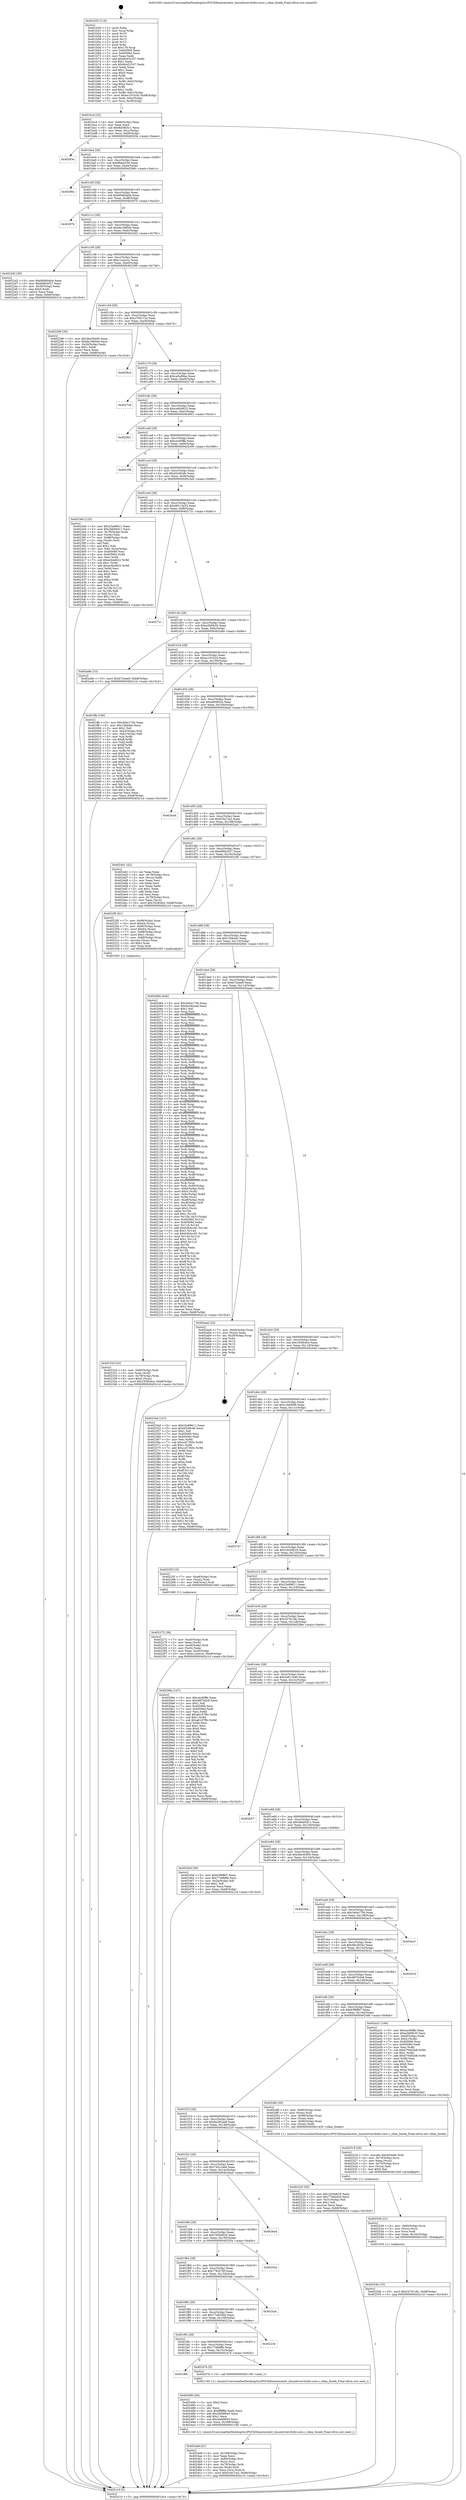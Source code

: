 digraph "0x401b50" {
  label = "0x401b50 (/mnt/c/Users/mathe/Desktop/tcc/POCII/binaries/extr_linuxdriversfsifsi-core.c_cfam_llseek_Final-ollvm.out::main(0))"
  labelloc = "t"
  node[shape=record]

  Entry [label="",width=0.3,height=0.3,shape=circle,fillcolor=black,style=filled]
  "0x401bc4" [label="{
     0x401bc4 [32]\l
     | [instrs]\l
     &nbsp;&nbsp;0x401bc4 \<+6\>: mov -0xb8(%rbp),%eax\l
     &nbsp;&nbsp;0x401bca \<+2\>: mov %eax,%ecx\l
     &nbsp;&nbsp;0x401bcc \<+6\>: sub $0x8d38b5c1,%ecx\l
     &nbsp;&nbsp;0x401bd2 \<+6\>: mov %eax,-0xcc(%rbp)\l
     &nbsp;&nbsp;0x401bd8 \<+6\>: mov %ecx,-0xd0(%rbp)\l
     &nbsp;&nbsp;0x401bde \<+6\>: je 000000000040263e \<main+0xaee\>\l
  }"]
  "0x40263e" [label="{
     0x40263e\l
  }", style=dashed]
  "0x401be4" [label="{
     0x401be4 [28]\l
     | [instrs]\l
     &nbsp;&nbsp;0x401be4 \<+5\>: jmp 0000000000401be9 \<main+0x99\>\l
     &nbsp;&nbsp;0x401be9 \<+6\>: mov -0xcc(%rbp),%eax\l
     &nbsp;&nbsp;0x401bef \<+5\>: sub $0x8faba53d,%eax\l
     &nbsp;&nbsp;0x401bf4 \<+6\>: mov %eax,-0xd4(%rbp)\l
     &nbsp;&nbsp;0x401bfa \<+6\>: je 000000000040296c \<main+0xe1c\>\l
  }"]
  Exit [label="",width=0.3,height=0.3,shape=circle,fillcolor=black,style=filled,peripheries=2]
  "0x40296c" [label="{
     0x40296c\l
  }", style=dashed]
  "0x401c00" [label="{
     0x401c00 [28]\l
     | [instrs]\l
     &nbsp;&nbsp;0x401c00 \<+5\>: jmp 0000000000401c05 \<main+0xb5\>\l
     &nbsp;&nbsp;0x401c05 \<+6\>: mov -0xcc(%rbp),%eax\l
     &nbsp;&nbsp;0x401c0b \<+5\>: sub $0x90060a0e,%eax\l
     &nbsp;&nbsp;0x401c10 \<+6\>: mov %eax,-0xd8(%rbp)\l
     &nbsp;&nbsp;0x401c16 \<+6\>: je 000000000040297b \<main+0xe2b\>\l
  }"]
  "0x40254b" [label="{
     0x40254b [15]\l
     | [instrs]\l
     &nbsp;&nbsp;0x40254b \<+10\>: movl $0x34761c8c,-0xb8(%rbp)\l
     &nbsp;&nbsp;0x402555 \<+5\>: jmp 0000000000402c1d \<main+0x10cd\>\l
  }"]
  "0x40297b" [label="{
     0x40297b\l
  }", style=dashed]
  "0x401c1c" [label="{
     0x401c1c [28]\l
     | [instrs]\l
     &nbsp;&nbsp;0x401c1c \<+5\>: jmp 0000000000401c21 \<main+0xd1\>\l
     &nbsp;&nbsp;0x401c21 \<+6\>: mov -0xcc(%rbp),%eax\l
     &nbsp;&nbsp;0x401c27 \<+5\>: sub $0x9a1990d4,%eax\l
     &nbsp;&nbsp;0x401c2c \<+6\>: mov %eax,-0xdc(%rbp)\l
     &nbsp;&nbsp;0x401c32 \<+6\>: je 00000000004022d2 \<main+0x782\>\l
  }"]
  "0x402536" [label="{
     0x402536 [21]\l
     | [instrs]\l
     &nbsp;&nbsp;0x402536 \<+4\>: mov -0x80(%rbp),%rcx\l
     &nbsp;&nbsp;0x40253a \<+3\>: mov (%rcx),%rcx\l
     &nbsp;&nbsp;0x40253d \<+3\>: mov %rcx,%rdi\l
     &nbsp;&nbsp;0x402540 \<+6\>: mov %eax,-0x16c(%rbp)\l
     &nbsp;&nbsp;0x402546 \<+5\>: call 0000000000401030 \<free@plt\>\l
     | [calls]\l
     &nbsp;&nbsp;0x401030 \{1\} (unknown)\l
  }"]
  "0x4022d2" [label="{
     0x4022d2 [30]\l
     | [instrs]\l
     &nbsp;&nbsp;0x4022d2 \<+5\>: mov $0x90060a0e,%eax\l
     &nbsp;&nbsp;0x4022d7 \<+5\>: mov $0xfd9b2027,%ecx\l
     &nbsp;&nbsp;0x4022dc \<+3\>: mov -0x30(%rbp),%edx\l
     &nbsp;&nbsp;0x4022df \<+3\>: cmp $0x0,%edx\l
     &nbsp;&nbsp;0x4022e2 \<+3\>: cmove %ecx,%eax\l
     &nbsp;&nbsp;0x4022e5 \<+6\>: mov %eax,-0xb8(%rbp)\l
     &nbsp;&nbsp;0x4022eb \<+5\>: jmp 0000000000402c1d \<main+0x10cd\>\l
  }"]
  "0x401c38" [label="{
     0x401c38 [28]\l
     | [instrs]\l
     &nbsp;&nbsp;0x401c38 \<+5\>: jmp 0000000000401c3d \<main+0xed\>\l
     &nbsp;&nbsp;0x401c3d \<+6\>: mov -0xcc(%rbp),%eax\l
     &nbsp;&nbsp;0x401c43 \<+5\>: sub $0xc1a2eccc,%eax\l
     &nbsp;&nbsp;0x401c48 \<+6\>: mov %eax,-0xe0(%rbp)\l
     &nbsp;&nbsp;0x401c4e \<+6\>: je 0000000000402296 \<main+0x746\>\l
  }"]
  "0x402519" [label="{
     0x402519 [29]\l
     | [instrs]\l
     &nbsp;&nbsp;0x402519 \<+10\>: movabs $0x4030d6,%rdi\l
     &nbsp;&nbsp;0x402523 \<+4\>: mov -0x70(%rbp),%rcx\l
     &nbsp;&nbsp;0x402527 \<+2\>: mov %eax,(%rcx)\l
     &nbsp;&nbsp;0x402529 \<+4\>: mov -0x70(%rbp),%rcx\l
     &nbsp;&nbsp;0x40252d \<+2\>: mov (%rcx),%esi\l
     &nbsp;&nbsp;0x40252f \<+2\>: mov $0x0,%al\l
     &nbsp;&nbsp;0x402531 \<+5\>: call 0000000000401040 \<printf@plt\>\l
     | [calls]\l
     &nbsp;&nbsp;0x401040 \{1\} (unknown)\l
  }"]
  "0x402296" [label="{
     0x402296 [30]\l
     | [instrs]\l
     &nbsp;&nbsp;0x402296 \<+5\>: mov $0x3be30400,%eax\l
     &nbsp;&nbsp;0x40229b \<+5\>: mov $0x9a1990d4,%ecx\l
     &nbsp;&nbsp;0x4022a0 \<+3\>: mov -0x30(%rbp),%edx\l
     &nbsp;&nbsp;0x4022a3 \<+3\>: cmp $0x1,%edx\l
     &nbsp;&nbsp;0x4022a6 \<+3\>: cmovl %ecx,%eax\l
     &nbsp;&nbsp;0x4022a9 \<+6\>: mov %eax,-0xb8(%rbp)\l
     &nbsp;&nbsp;0x4022af \<+5\>: jmp 0000000000402c1d \<main+0x10cd\>\l
  }"]
  "0x401c54" [label="{
     0x401c54 [28]\l
     | [instrs]\l
     &nbsp;&nbsp;0x401c54 \<+5\>: jmp 0000000000401c59 \<main+0x109\>\l
     &nbsp;&nbsp;0x401c59 \<+6\>: mov -0xcc(%rbp),%eax\l
     &nbsp;&nbsp;0x401c5f \<+5\>: sub $0xc700112e,%eax\l
     &nbsp;&nbsp;0x401c64 \<+6\>: mov %eax,-0xe4(%rbp)\l
     &nbsp;&nbsp;0x401c6a \<+6\>: je 00000000004026cb \<main+0xb7b\>\l
  }"]
  "0x4024a8" [label="{
     0x4024a8 [41]\l
     | [instrs]\l
     &nbsp;&nbsp;0x4024a8 \<+6\>: mov -0x168(%rbp),%ecx\l
     &nbsp;&nbsp;0x4024ae \<+3\>: imul %eax,%ecx\l
     &nbsp;&nbsp;0x4024b1 \<+4\>: mov -0x80(%rbp),%rsi\l
     &nbsp;&nbsp;0x4024b5 \<+3\>: mov (%rsi),%rsi\l
     &nbsp;&nbsp;0x4024b8 \<+4\>: mov -0x78(%rbp),%rdi\l
     &nbsp;&nbsp;0x4024bc \<+3\>: movslq (%rdi),%rdi\l
     &nbsp;&nbsp;0x4024bf \<+3\>: mov %ecx,(%rsi,%rdi,4)\l
     &nbsp;&nbsp;0x4024c2 \<+10\>: movl $0xf16a7ca3,-0xb8(%rbp)\l
     &nbsp;&nbsp;0x4024cc \<+5\>: jmp 0000000000402c1d \<main+0x10cd\>\l
  }"]
  "0x4026cb" [label="{
     0x4026cb\l
  }", style=dashed]
  "0x401c70" [label="{
     0x401c70 [28]\l
     | [instrs]\l
     &nbsp;&nbsp;0x401c70 \<+5\>: jmp 0000000000401c75 \<main+0x125\>\l
     &nbsp;&nbsp;0x401c75 \<+6\>: mov -0xcc(%rbp),%eax\l
     &nbsp;&nbsp;0x401c7b \<+5\>: sub $0xca5a89ea,%eax\l
     &nbsp;&nbsp;0x401c80 \<+6\>: mov %eax,-0xe8(%rbp)\l
     &nbsp;&nbsp;0x401c86 \<+6\>: je 00000000004027c8 \<main+0xc78\>\l
  }"]
  "0x402480" [label="{
     0x402480 [40]\l
     | [instrs]\l
     &nbsp;&nbsp;0x402480 \<+5\>: mov $0x2,%ecx\l
     &nbsp;&nbsp;0x402485 \<+1\>: cltd\l
     &nbsp;&nbsp;0x402486 \<+2\>: idiv %ecx\l
     &nbsp;&nbsp;0x402488 \<+6\>: imul $0xfffffffe,%edx,%ecx\l
     &nbsp;&nbsp;0x40248e \<+6\>: add $0x2b66f645,%ecx\l
     &nbsp;&nbsp;0x402494 \<+3\>: add $0x1,%ecx\l
     &nbsp;&nbsp;0x402497 \<+6\>: sub $0x2b66f645,%ecx\l
     &nbsp;&nbsp;0x40249d \<+6\>: mov %ecx,-0x168(%rbp)\l
     &nbsp;&nbsp;0x4024a3 \<+5\>: call 0000000000401160 \<next_i\>\l
     | [calls]\l
     &nbsp;&nbsp;0x401160 \{1\} (/mnt/c/Users/mathe/Desktop/tcc/POCII/binaries/extr_linuxdriversfsifsi-core.c_cfam_llseek_Final-ollvm.out::next_i)\l
  }"]
  "0x4027c8" [label="{
     0x4027c8\l
  }", style=dashed]
  "0x401c8c" [label="{
     0x401c8c [28]\l
     | [instrs]\l
     &nbsp;&nbsp;0x401c8c \<+5\>: jmp 0000000000401c91 \<main+0x141\>\l
     &nbsp;&nbsp;0x401c91 \<+6\>: mov -0xcc(%rbp),%eax\l
     &nbsp;&nbsp;0x401c97 \<+5\>: sub $0xce604b22,%eax\l
     &nbsp;&nbsp;0x401c9c \<+6\>: mov %eax,-0xec(%rbp)\l
     &nbsp;&nbsp;0x401ca2 \<+6\>: je 0000000000402801 \<main+0xcb1\>\l
  }"]
  "0x401fb8" [label="{
     0x401fb8\l
  }", style=dashed]
  "0x402801" [label="{
     0x402801\l
  }", style=dashed]
  "0x401ca8" [label="{
     0x401ca8 [28]\l
     | [instrs]\l
     &nbsp;&nbsp;0x401ca8 \<+5\>: jmp 0000000000401cad \<main+0x15d\>\l
     &nbsp;&nbsp;0x401cad \<+6\>: mov -0xcc(%rbp),%eax\l
     &nbsp;&nbsp;0x401cb3 \<+5\>: sub $0xcec60ffe,%eax\l
     &nbsp;&nbsp;0x401cb8 \<+6\>: mov %eax,-0xf0(%rbp)\l
     &nbsp;&nbsp;0x401cbe \<+6\>: je 0000000000402c06 \<main+0x10b6\>\l
  }"]
  "0x40247b" [label="{
     0x40247b [5]\l
     | [instrs]\l
     &nbsp;&nbsp;0x40247b \<+5\>: call 0000000000401160 \<next_i\>\l
     | [calls]\l
     &nbsp;&nbsp;0x401160 \{1\} (/mnt/c/Users/mathe/Desktop/tcc/POCII/binaries/extr_linuxdriversfsifsi-core.c_cfam_llseek_Final-ollvm.out::next_i)\l
  }"]
  "0x402c06" [label="{
     0x402c06\l
  }", style=dashed]
  "0x401cc4" [label="{
     0x401cc4 [28]\l
     | [instrs]\l
     &nbsp;&nbsp;0x401cc4 \<+5\>: jmp 0000000000401cc9 \<main+0x179\>\l
     &nbsp;&nbsp;0x401cc9 \<+6\>: mov -0xcc(%rbp),%eax\l
     &nbsp;&nbsp;0x401ccf \<+5\>: sub $0xd3c6fcdb,%eax\l
     &nbsp;&nbsp;0x401cd4 \<+6\>: mov %eax,-0xf4(%rbp)\l
     &nbsp;&nbsp;0x401cda \<+6\>: je 00000000004023e0 \<main+0x890\>\l
  }"]
  "0x401f9c" [label="{
     0x401f9c [28]\l
     | [instrs]\l
     &nbsp;&nbsp;0x401f9c \<+5\>: jmp 0000000000401fa1 \<main+0x451\>\l
     &nbsp;&nbsp;0x401fa1 \<+6\>: mov -0xcc(%rbp),%eax\l
     &nbsp;&nbsp;0x401fa7 \<+5\>: sub $0x77d8bff4,%eax\l
     &nbsp;&nbsp;0x401fac \<+6\>: mov %eax,-0x15c(%rbp)\l
     &nbsp;&nbsp;0x401fb2 \<+6\>: je 000000000040247b \<main+0x92b\>\l
  }"]
  "0x4023e0" [label="{
     0x4023e0 [125]\l
     | [instrs]\l
     &nbsp;&nbsp;0x4023e0 \<+5\>: mov $0x23a89611,%eax\l
     &nbsp;&nbsp;0x4023e5 \<+5\>: mov $0x3bb95d11,%ecx\l
     &nbsp;&nbsp;0x4023ea \<+4\>: mov -0x78(%rbp),%rdx\l
     &nbsp;&nbsp;0x4023ee \<+2\>: mov (%rdx),%esi\l
     &nbsp;&nbsp;0x4023f0 \<+7\>: mov -0x88(%rbp),%rdx\l
     &nbsp;&nbsp;0x4023f7 \<+2\>: cmp (%rdx),%esi\l
     &nbsp;&nbsp;0x4023f9 \<+4\>: setl %dil\l
     &nbsp;&nbsp;0x4023fd \<+4\>: and $0x1,%dil\l
     &nbsp;&nbsp;0x402401 \<+4\>: mov %dil,-0x2a(%rbp)\l
     &nbsp;&nbsp;0x402405 \<+7\>: mov 0x405060,%esi\l
     &nbsp;&nbsp;0x40240c \<+8\>: mov 0x405064,%r8d\l
     &nbsp;&nbsp;0x402414 \<+3\>: mov %esi,%r9d\l
     &nbsp;&nbsp;0x402417 \<+7\>: sub $0xec9a4622,%r9d\l
     &nbsp;&nbsp;0x40241e \<+4\>: sub $0x1,%r9d\l
     &nbsp;&nbsp;0x402422 \<+7\>: add $0xec9a4622,%r9d\l
     &nbsp;&nbsp;0x402429 \<+4\>: imul %r9d,%esi\l
     &nbsp;&nbsp;0x40242d \<+3\>: and $0x1,%esi\l
     &nbsp;&nbsp;0x402430 \<+3\>: cmp $0x0,%esi\l
     &nbsp;&nbsp;0x402433 \<+4\>: sete %dil\l
     &nbsp;&nbsp;0x402437 \<+4\>: cmp $0xa,%r8d\l
     &nbsp;&nbsp;0x40243b \<+4\>: setl %r10b\l
     &nbsp;&nbsp;0x40243f \<+3\>: mov %dil,%r11b\l
     &nbsp;&nbsp;0x402442 \<+3\>: and %r10b,%r11b\l
     &nbsp;&nbsp;0x402445 \<+3\>: xor %r10b,%dil\l
     &nbsp;&nbsp;0x402448 \<+3\>: or %dil,%r11b\l
     &nbsp;&nbsp;0x40244b \<+4\>: test $0x1,%r11b\l
     &nbsp;&nbsp;0x40244f \<+3\>: cmovne %ecx,%eax\l
     &nbsp;&nbsp;0x402452 \<+6\>: mov %eax,-0xb8(%rbp)\l
     &nbsp;&nbsp;0x402458 \<+5\>: jmp 0000000000402c1d \<main+0x10cd\>\l
  }"]
  "0x401ce0" [label="{
     0x401ce0 [28]\l
     | [instrs]\l
     &nbsp;&nbsp;0x401ce0 \<+5\>: jmp 0000000000401ce5 \<main+0x195\>\l
     &nbsp;&nbsp;0x401ce5 \<+6\>: mov -0xcc(%rbp),%eax\l
     &nbsp;&nbsp;0x401ceb \<+5\>: sub $0xd9113e23,%eax\l
     &nbsp;&nbsp;0x401cf0 \<+6\>: mov %eax,-0xf8(%rbp)\l
     &nbsp;&nbsp;0x401cf6 \<+6\>: je 0000000000402721 \<main+0xbd1\>\l
  }"]
  "0x40223e" [label="{
     0x40223e\l
  }", style=dashed]
  "0x402721" [label="{
     0x402721\l
  }", style=dashed]
  "0x401cfc" [label="{
     0x401cfc [28]\l
     | [instrs]\l
     &nbsp;&nbsp;0x401cfc \<+5\>: jmp 0000000000401d01 \<main+0x1b1\>\l
     &nbsp;&nbsp;0x401d01 \<+6\>: mov -0xcc(%rbp),%eax\l
     &nbsp;&nbsp;0x401d07 \<+5\>: sub $0xe2bf0b35,%eax\l
     &nbsp;&nbsp;0x401d0c \<+6\>: mov %eax,-0xfc(%rbp)\l
     &nbsp;&nbsp;0x401d12 \<+6\>: je 0000000000402a9e \<main+0xf4e\>\l
  }"]
  "0x401f80" [label="{
     0x401f80 [28]\l
     | [instrs]\l
     &nbsp;&nbsp;0x401f80 \<+5\>: jmp 0000000000401f85 \<main+0x435\>\l
     &nbsp;&nbsp;0x401f85 \<+6\>: mov -0xcc(%rbp),%eax\l
     &nbsp;&nbsp;0x401f8b \<+5\>: sub $0x77a92d5d,%eax\l
     &nbsp;&nbsp;0x401f90 \<+6\>: mov %eax,-0x158(%rbp)\l
     &nbsp;&nbsp;0x401f96 \<+6\>: je 000000000040223e \<main+0x6ee\>\l
  }"]
  "0x402a9e" [label="{
     0x402a9e [15]\l
     | [instrs]\l
     &nbsp;&nbsp;0x402a9e \<+10\>: movl $0xb72eae9,-0xb8(%rbp)\l
     &nbsp;&nbsp;0x402aa8 \<+5\>: jmp 0000000000402c1d \<main+0x10cd\>\l
  }"]
  "0x401d18" [label="{
     0x401d18 [28]\l
     | [instrs]\l
     &nbsp;&nbsp;0x401d18 \<+5\>: jmp 0000000000401d1d \<main+0x1cd\>\l
     &nbsp;&nbsp;0x401d1d \<+6\>: mov -0xcc(%rbp),%eax\l
     &nbsp;&nbsp;0x401d23 \<+5\>: sub $0xec101b34,%eax\l
     &nbsp;&nbsp;0x401d28 \<+6\>: mov %eax,-0x100(%rbp)\l
     &nbsp;&nbsp;0x401d2e \<+6\>: je 0000000000401ffa \<main+0x4aa\>\l
  }"]
  "0x4025ab" [label="{
     0x4025ab\l
  }", style=dashed]
  "0x401ffa" [label="{
     0x401ffa [106]\l
     | [instrs]\l
     &nbsp;&nbsp;0x401ffa \<+5\>: mov $0x3e0e1756,%eax\l
     &nbsp;&nbsp;0x401fff \<+5\>: mov $0x13bb4dc,%ecx\l
     &nbsp;&nbsp;0x402004 \<+2\>: mov $0x1,%dl\l
     &nbsp;&nbsp;0x402006 \<+7\>: mov -0xb2(%rbp),%sil\l
     &nbsp;&nbsp;0x40200d \<+7\>: mov -0xb1(%rbp),%dil\l
     &nbsp;&nbsp;0x402014 \<+3\>: mov %sil,%r8b\l
     &nbsp;&nbsp;0x402017 \<+4\>: xor $0xff,%r8b\l
     &nbsp;&nbsp;0x40201b \<+3\>: mov %dil,%r9b\l
     &nbsp;&nbsp;0x40201e \<+4\>: xor $0xff,%r9b\l
     &nbsp;&nbsp;0x402022 \<+3\>: xor $0x0,%dl\l
     &nbsp;&nbsp;0x402025 \<+3\>: mov %r8b,%r10b\l
     &nbsp;&nbsp;0x402028 \<+4\>: and $0x0,%r10b\l
     &nbsp;&nbsp;0x40202c \<+3\>: and %dl,%sil\l
     &nbsp;&nbsp;0x40202f \<+3\>: mov %r9b,%r11b\l
     &nbsp;&nbsp;0x402032 \<+4\>: and $0x0,%r11b\l
     &nbsp;&nbsp;0x402036 \<+3\>: and %dl,%dil\l
     &nbsp;&nbsp;0x402039 \<+3\>: or %sil,%r10b\l
     &nbsp;&nbsp;0x40203c \<+3\>: or %dil,%r11b\l
     &nbsp;&nbsp;0x40203f \<+3\>: xor %r11b,%r10b\l
     &nbsp;&nbsp;0x402042 \<+3\>: or %r9b,%r8b\l
     &nbsp;&nbsp;0x402045 \<+4\>: xor $0xff,%r8b\l
     &nbsp;&nbsp;0x402049 \<+3\>: or $0x0,%dl\l
     &nbsp;&nbsp;0x40204c \<+3\>: and %dl,%r8b\l
     &nbsp;&nbsp;0x40204f \<+3\>: or %r8b,%r10b\l
     &nbsp;&nbsp;0x402052 \<+4\>: test $0x1,%r10b\l
     &nbsp;&nbsp;0x402056 \<+3\>: cmovne %ecx,%eax\l
     &nbsp;&nbsp;0x402059 \<+6\>: mov %eax,-0xb8(%rbp)\l
     &nbsp;&nbsp;0x40205f \<+5\>: jmp 0000000000402c1d \<main+0x10cd\>\l
  }"]
  "0x401d34" [label="{
     0x401d34 [28]\l
     | [instrs]\l
     &nbsp;&nbsp;0x401d34 \<+5\>: jmp 0000000000401d39 \<main+0x1e9\>\l
     &nbsp;&nbsp;0x401d39 \<+6\>: mov -0xcc(%rbp),%eax\l
     &nbsp;&nbsp;0x401d3f \<+5\>: sub $0xefd4802a,%eax\l
     &nbsp;&nbsp;0x401d44 \<+6\>: mov %eax,-0x104(%rbp)\l
     &nbsp;&nbsp;0x401d4a \<+6\>: je 0000000000402bad \<main+0x105d\>\l
  }"]
  "0x402c1d" [label="{
     0x402c1d [5]\l
     | [instrs]\l
     &nbsp;&nbsp;0x402c1d \<+5\>: jmp 0000000000401bc4 \<main+0x74\>\l
  }"]
  "0x401b50" [label="{
     0x401b50 [116]\l
     | [instrs]\l
     &nbsp;&nbsp;0x401b50 \<+1\>: push %rbp\l
     &nbsp;&nbsp;0x401b51 \<+3\>: mov %rsp,%rbp\l
     &nbsp;&nbsp;0x401b54 \<+2\>: push %r15\l
     &nbsp;&nbsp;0x401b56 \<+2\>: push %r14\l
     &nbsp;&nbsp;0x401b58 \<+2\>: push %r13\l
     &nbsp;&nbsp;0x401b5a \<+2\>: push %r12\l
     &nbsp;&nbsp;0x401b5c \<+1\>: push %rbx\l
     &nbsp;&nbsp;0x401b5d \<+7\>: sub $0x178,%rsp\l
     &nbsp;&nbsp;0x401b64 \<+7\>: mov 0x405060,%eax\l
     &nbsp;&nbsp;0x401b6b \<+7\>: mov 0x405064,%ecx\l
     &nbsp;&nbsp;0x401b72 \<+2\>: mov %eax,%edx\l
     &nbsp;&nbsp;0x401b74 \<+6\>: add $0xbb432337,%edx\l
     &nbsp;&nbsp;0x401b7a \<+3\>: sub $0x1,%edx\l
     &nbsp;&nbsp;0x401b7d \<+6\>: sub $0xbb432337,%edx\l
     &nbsp;&nbsp;0x401b83 \<+3\>: imul %edx,%eax\l
     &nbsp;&nbsp;0x401b86 \<+3\>: and $0x1,%eax\l
     &nbsp;&nbsp;0x401b89 \<+3\>: cmp $0x0,%eax\l
     &nbsp;&nbsp;0x401b8c \<+4\>: sete %r8b\l
     &nbsp;&nbsp;0x401b90 \<+4\>: and $0x1,%r8b\l
     &nbsp;&nbsp;0x401b94 \<+7\>: mov %r8b,-0xb2(%rbp)\l
     &nbsp;&nbsp;0x401b9b \<+3\>: cmp $0xa,%ecx\l
     &nbsp;&nbsp;0x401b9e \<+4\>: setl %r8b\l
     &nbsp;&nbsp;0x401ba2 \<+4\>: and $0x1,%r8b\l
     &nbsp;&nbsp;0x401ba6 \<+7\>: mov %r8b,-0xb1(%rbp)\l
     &nbsp;&nbsp;0x401bad \<+10\>: movl $0xec101b34,-0xb8(%rbp)\l
     &nbsp;&nbsp;0x401bb7 \<+6\>: mov %edi,-0xbc(%rbp)\l
     &nbsp;&nbsp;0x401bbd \<+7\>: mov %rsi,-0xc8(%rbp)\l
  }"]
  "0x401f64" [label="{
     0x401f64 [28]\l
     | [instrs]\l
     &nbsp;&nbsp;0x401f64 \<+5\>: jmp 0000000000401f69 \<main+0x419\>\l
     &nbsp;&nbsp;0x401f69 \<+6\>: mov -0xcc(%rbp),%eax\l
     &nbsp;&nbsp;0x401f6f \<+5\>: sub $0x7783c76f,%eax\l
     &nbsp;&nbsp;0x401f74 \<+6\>: mov %eax,-0x154(%rbp)\l
     &nbsp;&nbsp;0x401f7a \<+6\>: je 00000000004025ab \<main+0xa5b\>\l
  }"]
  "0x402bad" [label="{
     0x402bad\l
  }", style=dashed]
  "0x401d50" [label="{
     0x401d50 [28]\l
     | [instrs]\l
     &nbsp;&nbsp;0x401d50 \<+5\>: jmp 0000000000401d55 \<main+0x205\>\l
     &nbsp;&nbsp;0x401d55 \<+6\>: mov -0xcc(%rbp),%eax\l
     &nbsp;&nbsp;0x401d5b \<+5\>: sub $0xf16a7ca3,%eax\l
     &nbsp;&nbsp;0x401d60 \<+6\>: mov %eax,-0x108(%rbp)\l
     &nbsp;&nbsp;0x401d66 \<+6\>: je 00000000004024d1 \<main+0x981\>\l
  }"]
  "0x40255a" [label="{
     0x40255a\l
  }", style=dashed]
  "0x4024d1" [label="{
     0x4024d1 [42]\l
     | [instrs]\l
     &nbsp;&nbsp;0x4024d1 \<+2\>: xor %eax,%eax\l
     &nbsp;&nbsp;0x4024d3 \<+4\>: mov -0x78(%rbp),%rcx\l
     &nbsp;&nbsp;0x4024d7 \<+2\>: mov (%rcx),%edx\l
     &nbsp;&nbsp;0x4024d9 \<+2\>: mov %eax,%esi\l
     &nbsp;&nbsp;0x4024db \<+2\>: sub %edx,%esi\l
     &nbsp;&nbsp;0x4024dd \<+2\>: mov %eax,%edx\l
     &nbsp;&nbsp;0x4024df \<+3\>: sub $0x1,%edx\l
     &nbsp;&nbsp;0x4024e2 \<+2\>: add %edx,%esi\l
     &nbsp;&nbsp;0x4024e4 \<+2\>: sub %esi,%eax\l
     &nbsp;&nbsp;0x4024e6 \<+4\>: mov -0x78(%rbp),%rcx\l
     &nbsp;&nbsp;0x4024ea \<+2\>: mov %eax,(%rcx)\l
     &nbsp;&nbsp;0x4024ec \<+10\>: movl $0x1839c6ce,-0xb8(%rbp)\l
     &nbsp;&nbsp;0x4024f6 \<+5\>: jmp 0000000000402c1d \<main+0x10cd\>\l
  }"]
  "0x401d6c" [label="{
     0x401d6c [28]\l
     | [instrs]\l
     &nbsp;&nbsp;0x401d6c \<+5\>: jmp 0000000000401d71 \<main+0x221\>\l
     &nbsp;&nbsp;0x401d71 \<+6\>: mov -0xcc(%rbp),%eax\l
     &nbsp;&nbsp;0x401d77 \<+5\>: sub $0xfd9b2027,%eax\l
     &nbsp;&nbsp;0x401d7c \<+6\>: mov %eax,-0x10c(%rbp)\l
     &nbsp;&nbsp;0x401d82 \<+6\>: je 00000000004022f0 \<main+0x7a0\>\l
  }"]
  "0x401f48" [label="{
     0x401f48 [28]\l
     | [instrs]\l
     &nbsp;&nbsp;0x401f48 \<+5\>: jmp 0000000000401f4d \<main+0x3fd\>\l
     &nbsp;&nbsp;0x401f4d \<+6\>: mov -0xcc(%rbp),%eax\l
     &nbsp;&nbsp;0x401f53 \<+5\>: sub $0x7659d02d,%eax\l
     &nbsp;&nbsp;0x401f58 \<+6\>: mov %eax,-0x150(%rbp)\l
     &nbsp;&nbsp;0x401f5e \<+6\>: je 000000000040255a \<main+0xa0a\>\l
  }"]
  "0x4022f0" [label="{
     0x4022f0 [61]\l
     | [instrs]\l
     &nbsp;&nbsp;0x4022f0 \<+7\>: mov -0x98(%rbp),%rax\l
     &nbsp;&nbsp;0x4022f7 \<+6\>: movl $0x64,(%rax)\l
     &nbsp;&nbsp;0x4022fd \<+7\>: mov -0x90(%rbp),%rax\l
     &nbsp;&nbsp;0x402304 \<+6\>: movl $0x64,(%rax)\l
     &nbsp;&nbsp;0x40230a \<+7\>: mov -0x88(%rbp),%rax\l
     &nbsp;&nbsp;0x402311 \<+6\>: movl $0x1,(%rax)\l
     &nbsp;&nbsp;0x402317 \<+7\>: mov -0x88(%rbp),%rax\l
     &nbsp;&nbsp;0x40231e \<+3\>: movslq (%rax),%rax\l
     &nbsp;&nbsp;0x402321 \<+4\>: shl $0x2,%rax\l
     &nbsp;&nbsp;0x402325 \<+3\>: mov %rax,%rdi\l
     &nbsp;&nbsp;0x402328 \<+5\>: call 0000000000401050 \<malloc@plt\>\l
     | [calls]\l
     &nbsp;&nbsp;0x401050 \{1\} (unknown)\l
  }"]
  "0x401d88" [label="{
     0x401d88 [28]\l
     | [instrs]\l
     &nbsp;&nbsp;0x401d88 \<+5\>: jmp 0000000000401d8d \<main+0x23d\>\l
     &nbsp;&nbsp;0x401d8d \<+6\>: mov -0xcc(%rbp),%eax\l
     &nbsp;&nbsp;0x401d93 \<+5\>: sub $0x13bb4dc,%eax\l
     &nbsp;&nbsp;0x401d98 \<+6\>: mov %eax,-0x110(%rbp)\l
     &nbsp;&nbsp;0x401d9e \<+6\>: je 0000000000402064 \<main+0x514\>\l
  }"]
  "0x4026ad" [label="{
     0x4026ad\l
  }", style=dashed]
  "0x402064" [label="{
     0x402064 [444]\l
     | [instrs]\l
     &nbsp;&nbsp;0x402064 \<+5\>: mov $0x3e0e1756,%eax\l
     &nbsp;&nbsp;0x402069 \<+5\>: mov $0x6e282aa8,%ecx\l
     &nbsp;&nbsp;0x40206e \<+2\>: mov $0x1,%dl\l
     &nbsp;&nbsp;0x402070 \<+3\>: mov %rsp,%rsi\l
     &nbsp;&nbsp;0x402073 \<+4\>: add $0xfffffffffffffff0,%rsi\l
     &nbsp;&nbsp;0x402077 \<+3\>: mov %rsi,%rsp\l
     &nbsp;&nbsp;0x40207a \<+7\>: mov %rsi,-0xb0(%rbp)\l
     &nbsp;&nbsp;0x402081 \<+3\>: mov %rsp,%rsi\l
     &nbsp;&nbsp;0x402084 \<+4\>: add $0xfffffffffffffff0,%rsi\l
     &nbsp;&nbsp;0x402088 \<+3\>: mov %rsi,%rsp\l
     &nbsp;&nbsp;0x40208b \<+3\>: mov %rsp,%rdi\l
     &nbsp;&nbsp;0x40208e \<+4\>: add $0xfffffffffffffff0,%rdi\l
     &nbsp;&nbsp;0x402092 \<+3\>: mov %rdi,%rsp\l
     &nbsp;&nbsp;0x402095 \<+7\>: mov %rdi,-0xa8(%rbp)\l
     &nbsp;&nbsp;0x40209c \<+3\>: mov %rsp,%rdi\l
     &nbsp;&nbsp;0x40209f \<+4\>: add $0xfffffffffffffff0,%rdi\l
     &nbsp;&nbsp;0x4020a3 \<+3\>: mov %rdi,%rsp\l
     &nbsp;&nbsp;0x4020a6 \<+7\>: mov %rdi,-0xa0(%rbp)\l
     &nbsp;&nbsp;0x4020ad \<+3\>: mov %rsp,%rdi\l
     &nbsp;&nbsp;0x4020b0 \<+4\>: add $0xfffffffffffffff0,%rdi\l
     &nbsp;&nbsp;0x4020b4 \<+3\>: mov %rdi,%rsp\l
     &nbsp;&nbsp;0x4020b7 \<+7\>: mov %rdi,-0x98(%rbp)\l
     &nbsp;&nbsp;0x4020be \<+3\>: mov %rsp,%rdi\l
     &nbsp;&nbsp;0x4020c1 \<+4\>: add $0xfffffffffffffff0,%rdi\l
     &nbsp;&nbsp;0x4020c5 \<+3\>: mov %rdi,%rsp\l
     &nbsp;&nbsp;0x4020c8 \<+7\>: mov %rdi,-0x90(%rbp)\l
     &nbsp;&nbsp;0x4020cf \<+3\>: mov %rsp,%rdi\l
     &nbsp;&nbsp;0x4020d2 \<+4\>: add $0xfffffffffffffff0,%rdi\l
     &nbsp;&nbsp;0x4020d6 \<+3\>: mov %rdi,%rsp\l
     &nbsp;&nbsp;0x4020d9 \<+7\>: mov %rdi,-0x88(%rbp)\l
     &nbsp;&nbsp;0x4020e0 \<+3\>: mov %rsp,%rdi\l
     &nbsp;&nbsp;0x4020e3 \<+4\>: add $0xfffffffffffffff0,%rdi\l
     &nbsp;&nbsp;0x4020e7 \<+3\>: mov %rdi,%rsp\l
     &nbsp;&nbsp;0x4020ea \<+4\>: mov %rdi,-0x80(%rbp)\l
     &nbsp;&nbsp;0x4020ee \<+3\>: mov %rsp,%rdi\l
     &nbsp;&nbsp;0x4020f1 \<+4\>: add $0xfffffffffffffff0,%rdi\l
     &nbsp;&nbsp;0x4020f5 \<+3\>: mov %rdi,%rsp\l
     &nbsp;&nbsp;0x4020f8 \<+4\>: mov %rdi,-0x78(%rbp)\l
     &nbsp;&nbsp;0x4020fc \<+3\>: mov %rsp,%rdi\l
     &nbsp;&nbsp;0x4020ff \<+4\>: add $0xfffffffffffffff0,%rdi\l
     &nbsp;&nbsp;0x402103 \<+3\>: mov %rdi,%rsp\l
     &nbsp;&nbsp;0x402106 \<+4\>: mov %rdi,-0x70(%rbp)\l
     &nbsp;&nbsp;0x40210a \<+3\>: mov %rsp,%rdi\l
     &nbsp;&nbsp;0x40210d \<+4\>: add $0xfffffffffffffff0,%rdi\l
     &nbsp;&nbsp;0x402111 \<+3\>: mov %rdi,%rsp\l
     &nbsp;&nbsp;0x402114 \<+4\>: mov %rdi,-0x68(%rbp)\l
     &nbsp;&nbsp;0x402118 \<+3\>: mov %rsp,%rdi\l
     &nbsp;&nbsp;0x40211b \<+4\>: add $0xfffffffffffffff0,%rdi\l
     &nbsp;&nbsp;0x40211f \<+3\>: mov %rdi,%rsp\l
     &nbsp;&nbsp;0x402122 \<+4\>: mov %rdi,-0x60(%rbp)\l
     &nbsp;&nbsp;0x402126 \<+3\>: mov %rsp,%rdi\l
     &nbsp;&nbsp;0x402129 \<+4\>: add $0xfffffffffffffff0,%rdi\l
     &nbsp;&nbsp;0x40212d \<+3\>: mov %rdi,%rsp\l
     &nbsp;&nbsp;0x402130 \<+4\>: mov %rdi,-0x58(%rbp)\l
     &nbsp;&nbsp;0x402134 \<+3\>: mov %rsp,%rdi\l
     &nbsp;&nbsp;0x402137 \<+4\>: add $0xfffffffffffffff0,%rdi\l
     &nbsp;&nbsp;0x40213b \<+3\>: mov %rdi,%rsp\l
     &nbsp;&nbsp;0x40213e \<+4\>: mov %rdi,-0x50(%rbp)\l
     &nbsp;&nbsp;0x402142 \<+3\>: mov %rsp,%rdi\l
     &nbsp;&nbsp;0x402145 \<+4\>: add $0xfffffffffffffff0,%rdi\l
     &nbsp;&nbsp;0x402149 \<+3\>: mov %rdi,%rsp\l
     &nbsp;&nbsp;0x40214c \<+4\>: mov %rdi,-0x48(%rbp)\l
     &nbsp;&nbsp;0x402150 \<+3\>: mov %rsp,%rdi\l
     &nbsp;&nbsp;0x402153 \<+4\>: add $0xfffffffffffffff0,%rdi\l
     &nbsp;&nbsp;0x402157 \<+3\>: mov %rdi,%rsp\l
     &nbsp;&nbsp;0x40215a \<+4\>: mov %rdi,-0x40(%rbp)\l
     &nbsp;&nbsp;0x40215e \<+7\>: mov -0xb0(%rbp),%rdi\l
     &nbsp;&nbsp;0x402165 \<+6\>: movl $0x0,(%rdi)\l
     &nbsp;&nbsp;0x40216b \<+7\>: mov -0xbc(%rbp),%r8d\l
     &nbsp;&nbsp;0x402172 \<+3\>: mov %r8d,(%rsi)\l
     &nbsp;&nbsp;0x402175 \<+7\>: mov -0xa8(%rbp),%rdi\l
     &nbsp;&nbsp;0x40217c \<+7\>: mov -0xc8(%rbp),%r9\l
     &nbsp;&nbsp;0x402183 \<+3\>: mov %r9,(%rdi)\l
     &nbsp;&nbsp;0x402186 \<+3\>: cmpl $0x2,(%rsi)\l
     &nbsp;&nbsp;0x402189 \<+4\>: setne %r10b\l
     &nbsp;&nbsp;0x40218d \<+4\>: and $0x1,%r10b\l
     &nbsp;&nbsp;0x402191 \<+4\>: mov %r10b,-0x31(%rbp)\l
     &nbsp;&nbsp;0x402195 \<+8\>: mov 0x405060,%r11d\l
     &nbsp;&nbsp;0x40219d \<+7\>: mov 0x405064,%ebx\l
     &nbsp;&nbsp;0x4021a4 \<+3\>: mov %r11d,%r14d\l
     &nbsp;&nbsp;0x4021a7 \<+7\>: add $0xb3b4cc81,%r14d\l
     &nbsp;&nbsp;0x4021ae \<+4\>: sub $0x1,%r14d\l
     &nbsp;&nbsp;0x4021b2 \<+7\>: sub $0xb3b4cc81,%r14d\l
     &nbsp;&nbsp;0x4021b9 \<+4\>: imul %r14d,%r11d\l
     &nbsp;&nbsp;0x4021bd \<+4\>: and $0x1,%r11d\l
     &nbsp;&nbsp;0x4021c1 \<+4\>: cmp $0x0,%r11d\l
     &nbsp;&nbsp;0x4021c5 \<+4\>: sete %r10b\l
     &nbsp;&nbsp;0x4021c9 \<+3\>: cmp $0xa,%ebx\l
     &nbsp;&nbsp;0x4021cc \<+4\>: setl %r15b\l
     &nbsp;&nbsp;0x4021d0 \<+3\>: mov %r10b,%r12b\l
     &nbsp;&nbsp;0x4021d3 \<+4\>: xor $0xff,%r12b\l
     &nbsp;&nbsp;0x4021d7 \<+3\>: mov %r15b,%r13b\l
     &nbsp;&nbsp;0x4021da \<+4\>: xor $0xff,%r13b\l
     &nbsp;&nbsp;0x4021de \<+3\>: xor $0x0,%dl\l
     &nbsp;&nbsp;0x4021e1 \<+3\>: mov %r12b,%sil\l
     &nbsp;&nbsp;0x4021e4 \<+4\>: and $0x0,%sil\l
     &nbsp;&nbsp;0x4021e8 \<+3\>: and %dl,%r10b\l
     &nbsp;&nbsp;0x4021eb \<+3\>: mov %r13b,%dil\l
     &nbsp;&nbsp;0x4021ee \<+4\>: and $0x0,%dil\l
     &nbsp;&nbsp;0x4021f2 \<+3\>: and %dl,%r15b\l
     &nbsp;&nbsp;0x4021f5 \<+3\>: or %r10b,%sil\l
     &nbsp;&nbsp;0x4021f8 \<+3\>: or %r15b,%dil\l
     &nbsp;&nbsp;0x4021fb \<+3\>: xor %dil,%sil\l
     &nbsp;&nbsp;0x4021fe \<+3\>: or %r13b,%r12b\l
     &nbsp;&nbsp;0x402201 \<+4\>: xor $0xff,%r12b\l
     &nbsp;&nbsp;0x402205 \<+3\>: or $0x0,%dl\l
     &nbsp;&nbsp;0x402208 \<+3\>: and %dl,%r12b\l
     &nbsp;&nbsp;0x40220b \<+3\>: or %r12b,%sil\l
     &nbsp;&nbsp;0x40220e \<+4\>: test $0x1,%sil\l
     &nbsp;&nbsp;0x402212 \<+3\>: cmovne %ecx,%eax\l
     &nbsp;&nbsp;0x402215 \<+6\>: mov %eax,-0xb8(%rbp)\l
     &nbsp;&nbsp;0x40221b \<+5\>: jmp 0000000000402c1d \<main+0x10cd\>\l
  }"]
  "0x401da4" [label="{
     0x401da4 [28]\l
     | [instrs]\l
     &nbsp;&nbsp;0x401da4 \<+5\>: jmp 0000000000401da9 \<main+0x259\>\l
     &nbsp;&nbsp;0x401da9 \<+6\>: mov -0xcc(%rbp),%eax\l
     &nbsp;&nbsp;0x401daf \<+5\>: sub $0xb72eae9,%eax\l
     &nbsp;&nbsp;0x401db4 \<+6\>: mov %eax,-0x114(%rbp)\l
     &nbsp;&nbsp;0x401dba \<+6\>: je 0000000000402aad \<main+0xf5d\>\l
  }"]
  "0x40232d" [label="{
     0x40232d [32]\l
     | [instrs]\l
     &nbsp;&nbsp;0x40232d \<+4\>: mov -0x80(%rbp),%rdi\l
     &nbsp;&nbsp;0x402331 \<+3\>: mov %rax,(%rdi)\l
     &nbsp;&nbsp;0x402334 \<+4\>: mov -0x78(%rbp),%rax\l
     &nbsp;&nbsp;0x402338 \<+6\>: movl $0x0,(%rax)\l
     &nbsp;&nbsp;0x40233e \<+10\>: movl $0x1839c6ce,-0xb8(%rbp)\l
     &nbsp;&nbsp;0x402348 \<+5\>: jmp 0000000000402c1d \<main+0x10cd\>\l
  }"]
  "0x402272" [label="{
     0x402272 [36]\l
     | [instrs]\l
     &nbsp;&nbsp;0x402272 \<+7\>: mov -0xa0(%rbp),%rdi\l
     &nbsp;&nbsp;0x402279 \<+2\>: mov %eax,(%rdi)\l
     &nbsp;&nbsp;0x40227b \<+7\>: mov -0xa0(%rbp),%rdi\l
     &nbsp;&nbsp;0x402282 \<+2\>: mov (%rdi),%eax\l
     &nbsp;&nbsp;0x402284 \<+3\>: mov %eax,-0x30(%rbp)\l
     &nbsp;&nbsp;0x402287 \<+10\>: movl $0xc1a2eccc,-0xb8(%rbp)\l
     &nbsp;&nbsp;0x402291 \<+5\>: jmp 0000000000402c1d \<main+0x10cd\>\l
  }"]
  "0x402aad" [label="{
     0x402aad [24]\l
     | [instrs]\l
     &nbsp;&nbsp;0x402aad \<+7\>: mov -0xb0(%rbp),%rax\l
     &nbsp;&nbsp;0x402ab4 \<+2\>: mov (%rax),%eax\l
     &nbsp;&nbsp;0x402ab6 \<+4\>: lea -0x28(%rbp),%rsp\l
     &nbsp;&nbsp;0x402aba \<+1\>: pop %rbx\l
     &nbsp;&nbsp;0x402abb \<+2\>: pop %r12\l
     &nbsp;&nbsp;0x402abd \<+2\>: pop %r13\l
     &nbsp;&nbsp;0x402abf \<+2\>: pop %r14\l
     &nbsp;&nbsp;0x402ac1 \<+2\>: pop %r15\l
     &nbsp;&nbsp;0x402ac3 \<+1\>: pop %rbp\l
     &nbsp;&nbsp;0x402ac4 \<+1\>: ret\l
  }"]
  "0x401dc0" [label="{
     0x401dc0 [28]\l
     | [instrs]\l
     &nbsp;&nbsp;0x401dc0 \<+5\>: jmp 0000000000401dc5 \<main+0x275\>\l
     &nbsp;&nbsp;0x401dc5 \<+6\>: mov -0xcc(%rbp),%eax\l
     &nbsp;&nbsp;0x401dcb \<+5\>: sub $0x1839c6ce,%eax\l
     &nbsp;&nbsp;0x401dd0 \<+6\>: mov %eax,-0x118(%rbp)\l
     &nbsp;&nbsp;0x401dd6 \<+6\>: je 000000000040234d \<main+0x7fd\>\l
  }"]
  "0x401f2c" [label="{
     0x401f2c [28]\l
     | [instrs]\l
     &nbsp;&nbsp;0x401f2c \<+5\>: jmp 0000000000401f31 \<main+0x3e1\>\l
     &nbsp;&nbsp;0x401f31 \<+6\>: mov -0xcc(%rbp),%eax\l
     &nbsp;&nbsp;0x401f37 \<+5\>: sub $0x745c1a6d,%eax\l
     &nbsp;&nbsp;0x401f3c \<+6\>: mov %eax,-0x14c(%rbp)\l
     &nbsp;&nbsp;0x401f42 \<+6\>: je 00000000004026ad \<main+0xb5d\>\l
  }"]
  "0x40234d" [label="{
     0x40234d [147]\l
     | [instrs]\l
     &nbsp;&nbsp;0x40234d \<+5\>: mov $0x23a89611,%eax\l
     &nbsp;&nbsp;0x402352 \<+5\>: mov $0xd3c6fcdb,%ecx\l
     &nbsp;&nbsp;0x402357 \<+2\>: mov $0x1,%dl\l
     &nbsp;&nbsp;0x402359 \<+7\>: mov 0x405060,%esi\l
     &nbsp;&nbsp;0x402360 \<+7\>: mov 0x405064,%edi\l
     &nbsp;&nbsp;0x402367 \<+3\>: mov %esi,%r8d\l
     &nbsp;&nbsp;0x40236a \<+7\>: sub $0xccd7365c,%r8d\l
     &nbsp;&nbsp;0x402371 \<+4\>: sub $0x1,%r8d\l
     &nbsp;&nbsp;0x402375 \<+7\>: add $0xccd7365c,%r8d\l
     &nbsp;&nbsp;0x40237c \<+4\>: imul %r8d,%esi\l
     &nbsp;&nbsp;0x402380 \<+3\>: and $0x1,%esi\l
     &nbsp;&nbsp;0x402383 \<+3\>: cmp $0x0,%esi\l
     &nbsp;&nbsp;0x402386 \<+4\>: sete %r9b\l
     &nbsp;&nbsp;0x40238a \<+3\>: cmp $0xa,%edi\l
     &nbsp;&nbsp;0x40238d \<+4\>: setl %r10b\l
     &nbsp;&nbsp;0x402391 \<+3\>: mov %r9b,%r11b\l
     &nbsp;&nbsp;0x402394 \<+4\>: xor $0xff,%r11b\l
     &nbsp;&nbsp;0x402398 \<+3\>: mov %r10b,%bl\l
     &nbsp;&nbsp;0x40239b \<+3\>: xor $0xff,%bl\l
     &nbsp;&nbsp;0x40239e \<+3\>: xor $0x0,%dl\l
     &nbsp;&nbsp;0x4023a1 \<+3\>: mov %r11b,%r14b\l
     &nbsp;&nbsp;0x4023a4 \<+4\>: and $0x0,%r14b\l
     &nbsp;&nbsp;0x4023a8 \<+3\>: and %dl,%r9b\l
     &nbsp;&nbsp;0x4023ab \<+3\>: mov %bl,%r15b\l
     &nbsp;&nbsp;0x4023ae \<+4\>: and $0x0,%r15b\l
     &nbsp;&nbsp;0x4023b2 \<+3\>: and %dl,%r10b\l
     &nbsp;&nbsp;0x4023b5 \<+3\>: or %r9b,%r14b\l
     &nbsp;&nbsp;0x4023b8 \<+3\>: or %r10b,%r15b\l
     &nbsp;&nbsp;0x4023bb \<+3\>: xor %r15b,%r14b\l
     &nbsp;&nbsp;0x4023be \<+3\>: or %bl,%r11b\l
     &nbsp;&nbsp;0x4023c1 \<+4\>: xor $0xff,%r11b\l
     &nbsp;&nbsp;0x4023c5 \<+3\>: or $0x0,%dl\l
     &nbsp;&nbsp;0x4023c8 \<+3\>: and %dl,%r11b\l
     &nbsp;&nbsp;0x4023cb \<+3\>: or %r11b,%r14b\l
     &nbsp;&nbsp;0x4023ce \<+4\>: test $0x1,%r14b\l
     &nbsp;&nbsp;0x4023d2 \<+3\>: cmovne %ecx,%eax\l
     &nbsp;&nbsp;0x4023d5 \<+6\>: mov %eax,-0xb8(%rbp)\l
     &nbsp;&nbsp;0x4023db \<+5\>: jmp 0000000000402c1d \<main+0x10cd\>\l
  }"]
  "0x401ddc" [label="{
     0x401ddc [28]\l
     | [instrs]\l
     &nbsp;&nbsp;0x401ddc \<+5\>: jmp 0000000000401de1 \<main+0x291\>\l
     &nbsp;&nbsp;0x401de1 \<+6\>: mov -0xcc(%rbp),%eax\l
     &nbsp;&nbsp;0x401de7 \<+5\>: sub $0x1cbe95f6,%eax\l
     &nbsp;&nbsp;0x401dec \<+6\>: mov %eax,-0x11c(%rbp)\l
     &nbsp;&nbsp;0x401df2 \<+6\>: je 00000000004027d7 \<main+0xc87\>\l
  }"]
  "0x402220" [label="{
     0x402220 [30]\l
     | [instrs]\l
     &nbsp;&nbsp;0x402220 \<+5\>: mov $0x1d20db16,%eax\l
     &nbsp;&nbsp;0x402225 \<+5\>: mov $0x77a92d5d,%ecx\l
     &nbsp;&nbsp;0x40222a \<+3\>: mov -0x31(%rbp),%dl\l
     &nbsp;&nbsp;0x40222d \<+3\>: test $0x1,%dl\l
     &nbsp;&nbsp;0x402230 \<+3\>: cmovne %ecx,%eax\l
     &nbsp;&nbsp;0x402233 \<+6\>: mov %eax,-0xb8(%rbp)\l
     &nbsp;&nbsp;0x402239 \<+5\>: jmp 0000000000402c1d \<main+0x10cd\>\l
  }"]
  "0x4027d7" [label="{
     0x4027d7\l
  }", style=dashed]
  "0x401df8" [label="{
     0x401df8 [28]\l
     | [instrs]\l
     &nbsp;&nbsp;0x401df8 \<+5\>: jmp 0000000000401dfd \<main+0x2ad\>\l
     &nbsp;&nbsp;0x401dfd \<+6\>: mov -0xcc(%rbp),%eax\l
     &nbsp;&nbsp;0x401e03 \<+5\>: sub $0x1d20db16,%eax\l
     &nbsp;&nbsp;0x401e08 \<+6\>: mov %eax,-0x120(%rbp)\l
     &nbsp;&nbsp;0x401e0e \<+6\>: je 000000000040225f \<main+0x70f\>\l
  }"]
  "0x401f10" [label="{
     0x401f10 [28]\l
     | [instrs]\l
     &nbsp;&nbsp;0x401f10 \<+5\>: jmp 0000000000401f15 \<main+0x3c5\>\l
     &nbsp;&nbsp;0x401f15 \<+6\>: mov -0xcc(%rbp),%eax\l
     &nbsp;&nbsp;0x401f1b \<+5\>: sub $0x6e282aa8,%eax\l
     &nbsp;&nbsp;0x401f20 \<+6\>: mov %eax,-0x148(%rbp)\l
     &nbsp;&nbsp;0x401f26 \<+6\>: je 0000000000402220 \<main+0x6d0\>\l
  }"]
  "0x40225f" [label="{
     0x40225f [19]\l
     | [instrs]\l
     &nbsp;&nbsp;0x40225f \<+7\>: mov -0xa8(%rbp),%rax\l
     &nbsp;&nbsp;0x402266 \<+3\>: mov (%rax),%rax\l
     &nbsp;&nbsp;0x402269 \<+4\>: mov 0x8(%rax),%rdi\l
     &nbsp;&nbsp;0x40226d \<+5\>: call 0000000000401060 \<atoi@plt\>\l
     | [calls]\l
     &nbsp;&nbsp;0x401060 \{1\} (unknown)\l
  }"]
  "0x401e14" [label="{
     0x401e14 [28]\l
     | [instrs]\l
     &nbsp;&nbsp;0x401e14 \<+5\>: jmp 0000000000401e19 \<main+0x2c9\>\l
     &nbsp;&nbsp;0x401e19 \<+6\>: mov -0xcc(%rbp),%eax\l
     &nbsp;&nbsp;0x401e1f \<+5\>: sub $0x23a89611,%eax\l
     &nbsp;&nbsp;0x401e24 \<+6\>: mov %eax,-0x124(%rbp)\l
     &nbsp;&nbsp;0x401e2a \<+6\>: je 0000000000402b0a \<main+0xfba\>\l
  }"]
  "0x4024fb" [label="{
     0x4024fb [30]\l
     | [instrs]\l
     &nbsp;&nbsp;0x4024fb \<+4\>: mov -0x80(%rbp),%rax\l
     &nbsp;&nbsp;0x4024ff \<+3\>: mov (%rax),%rdi\l
     &nbsp;&nbsp;0x402502 \<+7\>: mov -0x98(%rbp),%rax\l
     &nbsp;&nbsp;0x402509 \<+2\>: mov (%rax),%esi\l
     &nbsp;&nbsp;0x40250b \<+7\>: mov -0x90(%rbp),%rax\l
     &nbsp;&nbsp;0x402512 \<+2\>: mov (%rax),%edx\l
     &nbsp;&nbsp;0x402514 \<+5\>: call 0000000000401430 \<cfam_llseek\>\l
     | [calls]\l
     &nbsp;&nbsp;0x401430 \{1\} (/mnt/c/Users/mathe/Desktop/tcc/POCII/binaries/extr_linuxdriversfsifsi-core.c_cfam_llseek_Final-ollvm.out::cfam_llseek)\l
  }"]
  "0x402b0a" [label="{
     0x402b0a\l
  }", style=dashed]
  "0x401e30" [label="{
     0x401e30 [28]\l
     | [instrs]\l
     &nbsp;&nbsp;0x401e30 \<+5\>: jmp 0000000000401e35 \<main+0x2e5\>\l
     &nbsp;&nbsp;0x401e35 \<+6\>: mov -0xcc(%rbp),%eax\l
     &nbsp;&nbsp;0x401e3b \<+5\>: sub $0x34761c8c,%eax\l
     &nbsp;&nbsp;0x401e40 \<+6\>: mov %eax,-0x128(%rbp)\l
     &nbsp;&nbsp;0x401e46 \<+6\>: je 000000000040299e \<main+0xe4e\>\l
  }"]
  "0x401ef4" [label="{
     0x401ef4 [28]\l
     | [instrs]\l
     &nbsp;&nbsp;0x401ef4 \<+5\>: jmp 0000000000401ef9 \<main+0x3a9\>\l
     &nbsp;&nbsp;0x401ef9 \<+6\>: mov -0xcc(%rbp),%eax\l
     &nbsp;&nbsp;0x401eff \<+5\>: sub $0x63f6ffd7,%eax\l
     &nbsp;&nbsp;0x401f04 \<+6\>: mov %eax,-0x144(%rbp)\l
     &nbsp;&nbsp;0x401f0a \<+6\>: je 00000000004024fb \<main+0x9ab\>\l
  }"]
  "0x40299e" [label="{
     0x40299e [147]\l
     | [instrs]\l
     &nbsp;&nbsp;0x40299e \<+5\>: mov $0xcec60ffe,%eax\l
     &nbsp;&nbsp;0x4029a3 \<+5\>: mov $0x4f07b2e8,%ecx\l
     &nbsp;&nbsp;0x4029a8 \<+2\>: mov $0x1,%dl\l
     &nbsp;&nbsp;0x4029aa \<+7\>: mov 0x405060,%esi\l
     &nbsp;&nbsp;0x4029b1 \<+7\>: mov 0x405064,%edi\l
     &nbsp;&nbsp;0x4029b8 \<+3\>: mov %esi,%r8d\l
     &nbsp;&nbsp;0x4029bb \<+7\>: add $0xa61d7f6c,%r8d\l
     &nbsp;&nbsp;0x4029c2 \<+4\>: sub $0x1,%r8d\l
     &nbsp;&nbsp;0x4029c6 \<+7\>: sub $0xa61d7f6c,%r8d\l
     &nbsp;&nbsp;0x4029cd \<+4\>: imul %r8d,%esi\l
     &nbsp;&nbsp;0x4029d1 \<+3\>: and $0x1,%esi\l
     &nbsp;&nbsp;0x4029d4 \<+3\>: cmp $0x0,%esi\l
     &nbsp;&nbsp;0x4029d7 \<+4\>: sete %r9b\l
     &nbsp;&nbsp;0x4029db \<+3\>: cmp $0xa,%edi\l
     &nbsp;&nbsp;0x4029de \<+4\>: setl %r10b\l
     &nbsp;&nbsp;0x4029e2 \<+3\>: mov %r9b,%r11b\l
     &nbsp;&nbsp;0x4029e5 \<+4\>: xor $0xff,%r11b\l
     &nbsp;&nbsp;0x4029e9 \<+3\>: mov %r10b,%bl\l
     &nbsp;&nbsp;0x4029ec \<+3\>: xor $0xff,%bl\l
     &nbsp;&nbsp;0x4029ef \<+3\>: xor $0x0,%dl\l
     &nbsp;&nbsp;0x4029f2 \<+3\>: mov %r11b,%r14b\l
     &nbsp;&nbsp;0x4029f5 \<+4\>: and $0x0,%r14b\l
     &nbsp;&nbsp;0x4029f9 \<+3\>: and %dl,%r9b\l
     &nbsp;&nbsp;0x4029fc \<+3\>: mov %bl,%r15b\l
     &nbsp;&nbsp;0x4029ff \<+4\>: and $0x0,%r15b\l
     &nbsp;&nbsp;0x402a03 \<+3\>: and %dl,%r10b\l
     &nbsp;&nbsp;0x402a06 \<+3\>: or %r9b,%r14b\l
     &nbsp;&nbsp;0x402a09 \<+3\>: or %r10b,%r15b\l
     &nbsp;&nbsp;0x402a0c \<+3\>: xor %r15b,%r14b\l
     &nbsp;&nbsp;0x402a0f \<+3\>: or %bl,%r11b\l
     &nbsp;&nbsp;0x402a12 \<+4\>: xor $0xff,%r11b\l
     &nbsp;&nbsp;0x402a16 \<+3\>: or $0x0,%dl\l
     &nbsp;&nbsp;0x402a19 \<+3\>: and %dl,%r11b\l
     &nbsp;&nbsp;0x402a1c \<+3\>: or %r11b,%r14b\l
     &nbsp;&nbsp;0x402a1f \<+4\>: test $0x1,%r14b\l
     &nbsp;&nbsp;0x402a23 \<+3\>: cmovne %ecx,%eax\l
     &nbsp;&nbsp;0x402a26 \<+6\>: mov %eax,-0xb8(%rbp)\l
     &nbsp;&nbsp;0x402a2c \<+5\>: jmp 0000000000402c1d \<main+0x10cd\>\l
  }"]
  "0x401e4c" [label="{
     0x401e4c [28]\l
     | [instrs]\l
     &nbsp;&nbsp;0x401e4c \<+5\>: jmp 0000000000401e51 \<main+0x301\>\l
     &nbsp;&nbsp;0x401e51 \<+6\>: mov -0xcc(%rbp),%eax\l
     &nbsp;&nbsp;0x401e57 \<+5\>: sub $0x3a811b40,%eax\l
     &nbsp;&nbsp;0x401e5c \<+6\>: mov %eax,-0x12c(%rbp)\l
     &nbsp;&nbsp;0x401e62 \<+6\>: je 0000000000402b57 \<main+0x1007\>\l
  }"]
  "0x402a31" [label="{
     0x402a31 [109]\l
     | [instrs]\l
     &nbsp;&nbsp;0x402a31 \<+5\>: mov $0xcec60ffe,%eax\l
     &nbsp;&nbsp;0x402a36 \<+5\>: mov $0xe2bf0b35,%ecx\l
     &nbsp;&nbsp;0x402a3b \<+7\>: mov -0xb0(%rbp),%rdx\l
     &nbsp;&nbsp;0x402a42 \<+6\>: movl $0x0,(%rdx)\l
     &nbsp;&nbsp;0x402a48 \<+7\>: mov 0x405060,%esi\l
     &nbsp;&nbsp;0x402a4f \<+7\>: mov 0x405064,%edi\l
     &nbsp;&nbsp;0x402a56 \<+3\>: mov %esi,%r8d\l
     &nbsp;&nbsp;0x402a59 \<+7\>: sub $0xb70402b8,%r8d\l
     &nbsp;&nbsp;0x402a60 \<+4\>: sub $0x1,%r8d\l
     &nbsp;&nbsp;0x402a64 \<+7\>: add $0xb70402b8,%r8d\l
     &nbsp;&nbsp;0x402a6b \<+4\>: imul %r8d,%esi\l
     &nbsp;&nbsp;0x402a6f \<+3\>: and $0x1,%esi\l
     &nbsp;&nbsp;0x402a72 \<+3\>: cmp $0x0,%esi\l
     &nbsp;&nbsp;0x402a75 \<+4\>: sete %r9b\l
     &nbsp;&nbsp;0x402a79 \<+3\>: cmp $0xa,%edi\l
     &nbsp;&nbsp;0x402a7c \<+4\>: setl %r10b\l
     &nbsp;&nbsp;0x402a80 \<+3\>: mov %r9b,%r11b\l
     &nbsp;&nbsp;0x402a83 \<+3\>: and %r10b,%r11b\l
     &nbsp;&nbsp;0x402a86 \<+3\>: xor %r10b,%r9b\l
     &nbsp;&nbsp;0x402a89 \<+3\>: or %r9b,%r11b\l
     &nbsp;&nbsp;0x402a8c \<+4\>: test $0x1,%r11b\l
     &nbsp;&nbsp;0x402a90 \<+3\>: cmovne %ecx,%eax\l
     &nbsp;&nbsp;0x402a93 \<+6\>: mov %eax,-0xb8(%rbp)\l
     &nbsp;&nbsp;0x402a99 \<+5\>: jmp 0000000000402c1d \<main+0x10cd\>\l
  }"]
  "0x402b57" [label="{
     0x402b57\l
  }", style=dashed]
  "0x401e68" [label="{
     0x401e68 [28]\l
     | [instrs]\l
     &nbsp;&nbsp;0x401e68 \<+5\>: jmp 0000000000401e6d \<main+0x31d\>\l
     &nbsp;&nbsp;0x401e6d \<+6\>: mov -0xcc(%rbp),%eax\l
     &nbsp;&nbsp;0x401e73 \<+5\>: sub $0x3bb95d11,%eax\l
     &nbsp;&nbsp;0x401e78 \<+6\>: mov %eax,-0x130(%rbp)\l
     &nbsp;&nbsp;0x401e7e \<+6\>: je 000000000040245d \<main+0x90d\>\l
  }"]
  "0x401ed8" [label="{
     0x401ed8 [28]\l
     | [instrs]\l
     &nbsp;&nbsp;0x401ed8 \<+5\>: jmp 0000000000401edd \<main+0x38d\>\l
     &nbsp;&nbsp;0x401edd \<+6\>: mov -0xcc(%rbp),%eax\l
     &nbsp;&nbsp;0x401ee3 \<+5\>: sub $0x4f07b2e8,%eax\l
     &nbsp;&nbsp;0x401ee8 \<+6\>: mov %eax,-0x140(%rbp)\l
     &nbsp;&nbsp;0x401eee \<+6\>: je 0000000000402a31 \<main+0xee1\>\l
  }"]
  "0x40245d" [label="{
     0x40245d [30]\l
     | [instrs]\l
     &nbsp;&nbsp;0x40245d \<+5\>: mov $0x63f6ffd7,%eax\l
     &nbsp;&nbsp;0x402462 \<+5\>: mov $0x77d8bff4,%ecx\l
     &nbsp;&nbsp;0x402467 \<+3\>: mov -0x2a(%rbp),%dl\l
     &nbsp;&nbsp;0x40246a \<+3\>: test $0x1,%dl\l
     &nbsp;&nbsp;0x40246d \<+3\>: cmovne %ecx,%eax\l
     &nbsp;&nbsp;0x402470 \<+6\>: mov %eax,-0xb8(%rbp)\l
     &nbsp;&nbsp;0x402476 \<+5\>: jmp 0000000000402c1d \<main+0x10cd\>\l
  }"]
  "0x401e84" [label="{
     0x401e84 [28]\l
     | [instrs]\l
     &nbsp;&nbsp;0x401e84 \<+5\>: jmp 0000000000401e89 \<main+0x339\>\l
     &nbsp;&nbsp;0x401e89 \<+6\>: mov -0xcc(%rbp),%eax\l
     &nbsp;&nbsp;0x401e8f \<+5\>: sub $0x3be30400,%eax\l
     &nbsp;&nbsp;0x401e94 \<+6\>: mov %eax,-0x134(%rbp)\l
     &nbsp;&nbsp;0x401e9a \<+6\>: je 00000000004022b4 \<main+0x764\>\l
  }"]
  "0x402b32" [label="{
     0x402b32\l
  }", style=dashed]
  "0x4022b4" [label="{
     0x4022b4\l
  }", style=dashed]
  "0x401ea0" [label="{
     0x401ea0 [28]\l
     | [instrs]\l
     &nbsp;&nbsp;0x401ea0 \<+5\>: jmp 0000000000401ea5 \<main+0x355\>\l
     &nbsp;&nbsp;0x401ea5 \<+6\>: mov -0xcc(%rbp),%eax\l
     &nbsp;&nbsp;0x401eab \<+5\>: sub $0x3e0e1756,%eax\l
     &nbsp;&nbsp;0x401eb0 \<+6\>: mov %eax,-0x138(%rbp)\l
     &nbsp;&nbsp;0x401eb6 \<+6\>: je 0000000000402ac5 \<main+0xf75\>\l
  }"]
  "0x401ebc" [label="{
     0x401ebc [28]\l
     | [instrs]\l
     &nbsp;&nbsp;0x401ebc \<+5\>: jmp 0000000000401ec1 \<main+0x371\>\l
     &nbsp;&nbsp;0x401ec1 \<+6\>: mov -0xcc(%rbp),%eax\l
     &nbsp;&nbsp;0x401ec7 \<+5\>: sub $0x49c2634c,%eax\l
     &nbsp;&nbsp;0x401ecc \<+6\>: mov %eax,-0x13c(%rbp)\l
     &nbsp;&nbsp;0x401ed2 \<+6\>: je 0000000000402b32 \<main+0xfe2\>\l
  }"]
  "0x402ac5" [label="{
     0x402ac5\l
  }", style=dashed]
  Entry -> "0x401b50" [label=" 1"]
  "0x401bc4" -> "0x40263e" [label=" 0"]
  "0x401bc4" -> "0x401be4" [label=" 20"]
  "0x402aad" -> Exit [label=" 1"]
  "0x401be4" -> "0x40296c" [label=" 0"]
  "0x401be4" -> "0x401c00" [label=" 20"]
  "0x402a9e" -> "0x402c1d" [label=" 1"]
  "0x401c00" -> "0x40297b" [label=" 0"]
  "0x401c00" -> "0x401c1c" [label=" 20"]
  "0x402a31" -> "0x402c1d" [label=" 1"]
  "0x401c1c" -> "0x4022d2" [label=" 1"]
  "0x401c1c" -> "0x401c38" [label=" 19"]
  "0x40299e" -> "0x402c1d" [label=" 1"]
  "0x401c38" -> "0x402296" [label=" 1"]
  "0x401c38" -> "0x401c54" [label=" 18"]
  "0x40254b" -> "0x402c1d" [label=" 1"]
  "0x401c54" -> "0x4026cb" [label=" 0"]
  "0x401c54" -> "0x401c70" [label=" 18"]
  "0x402536" -> "0x40254b" [label=" 1"]
  "0x401c70" -> "0x4027c8" [label=" 0"]
  "0x401c70" -> "0x401c8c" [label=" 18"]
  "0x402519" -> "0x402536" [label=" 1"]
  "0x401c8c" -> "0x402801" [label=" 0"]
  "0x401c8c" -> "0x401ca8" [label=" 18"]
  "0x4024fb" -> "0x402519" [label=" 1"]
  "0x401ca8" -> "0x402c06" [label=" 0"]
  "0x401ca8" -> "0x401cc4" [label=" 18"]
  "0x4024d1" -> "0x402c1d" [label=" 1"]
  "0x401cc4" -> "0x4023e0" [label=" 2"]
  "0x401cc4" -> "0x401ce0" [label=" 16"]
  "0x402480" -> "0x4024a8" [label=" 1"]
  "0x401ce0" -> "0x402721" [label=" 0"]
  "0x401ce0" -> "0x401cfc" [label=" 16"]
  "0x40247b" -> "0x402480" [label=" 1"]
  "0x401cfc" -> "0x402a9e" [label=" 1"]
  "0x401cfc" -> "0x401d18" [label=" 15"]
  "0x401f9c" -> "0x40247b" [label=" 1"]
  "0x401d18" -> "0x401ffa" [label=" 1"]
  "0x401d18" -> "0x401d34" [label=" 14"]
  "0x401ffa" -> "0x402c1d" [label=" 1"]
  "0x401b50" -> "0x401bc4" [label=" 1"]
  "0x402c1d" -> "0x401bc4" [label=" 19"]
  "0x4024a8" -> "0x402c1d" [label=" 1"]
  "0x401d34" -> "0x402bad" [label=" 0"]
  "0x401d34" -> "0x401d50" [label=" 14"]
  "0x401f80" -> "0x40223e" [label=" 0"]
  "0x401d50" -> "0x4024d1" [label=" 1"]
  "0x401d50" -> "0x401d6c" [label=" 13"]
  "0x401f9c" -> "0x401fb8" [label=" 0"]
  "0x401d6c" -> "0x4022f0" [label=" 1"]
  "0x401d6c" -> "0x401d88" [label=" 12"]
  "0x401f64" -> "0x4025ab" [label=" 0"]
  "0x401d88" -> "0x402064" [label=" 1"]
  "0x401d88" -> "0x401da4" [label=" 11"]
  "0x401f80" -> "0x401f9c" [label=" 1"]
  "0x402064" -> "0x402c1d" [label=" 1"]
  "0x401f48" -> "0x40255a" [label=" 0"]
  "0x401da4" -> "0x402aad" [label=" 1"]
  "0x401da4" -> "0x401dc0" [label=" 10"]
  "0x401f64" -> "0x401f80" [label=" 1"]
  "0x401dc0" -> "0x40234d" [label=" 2"]
  "0x401dc0" -> "0x401ddc" [label=" 8"]
  "0x401f2c" -> "0x401f48" [label=" 1"]
  "0x401ddc" -> "0x4027d7" [label=" 0"]
  "0x401ddc" -> "0x401df8" [label=" 8"]
  "0x401f2c" -> "0x4026ad" [label=" 0"]
  "0x401df8" -> "0x40225f" [label=" 1"]
  "0x401df8" -> "0x401e14" [label=" 7"]
  "0x40245d" -> "0x402c1d" [label=" 2"]
  "0x401e14" -> "0x402b0a" [label=" 0"]
  "0x401e14" -> "0x401e30" [label=" 7"]
  "0x4023e0" -> "0x402c1d" [label=" 2"]
  "0x401e30" -> "0x40299e" [label=" 1"]
  "0x401e30" -> "0x401e4c" [label=" 6"]
  "0x40232d" -> "0x402c1d" [label=" 1"]
  "0x401e4c" -> "0x402b57" [label=" 0"]
  "0x401e4c" -> "0x401e68" [label=" 6"]
  "0x4022f0" -> "0x40232d" [label=" 1"]
  "0x401e68" -> "0x40245d" [label=" 2"]
  "0x401e68" -> "0x401e84" [label=" 4"]
  "0x402296" -> "0x402c1d" [label=" 1"]
  "0x401e84" -> "0x4022b4" [label=" 0"]
  "0x401e84" -> "0x401ea0" [label=" 4"]
  "0x402272" -> "0x402c1d" [label=" 1"]
  "0x401ea0" -> "0x402ac5" [label=" 0"]
  "0x401ea0" -> "0x401ebc" [label=" 4"]
  "0x40225f" -> "0x402272" [label=" 1"]
  "0x401ebc" -> "0x402b32" [label=" 0"]
  "0x401ebc" -> "0x401ed8" [label=" 4"]
  "0x4022d2" -> "0x402c1d" [label=" 1"]
  "0x401ed8" -> "0x402a31" [label=" 1"]
  "0x401ed8" -> "0x401ef4" [label=" 3"]
  "0x40234d" -> "0x402c1d" [label=" 2"]
  "0x401ef4" -> "0x4024fb" [label=" 1"]
  "0x401ef4" -> "0x401f10" [label=" 2"]
  "0x401f48" -> "0x401f64" [label=" 1"]
  "0x401f10" -> "0x402220" [label=" 1"]
  "0x401f10" -> "0x401f2c" [label=" 1"]
  "0x402220" -> "0x402c1d" [label=" 1"]
}

